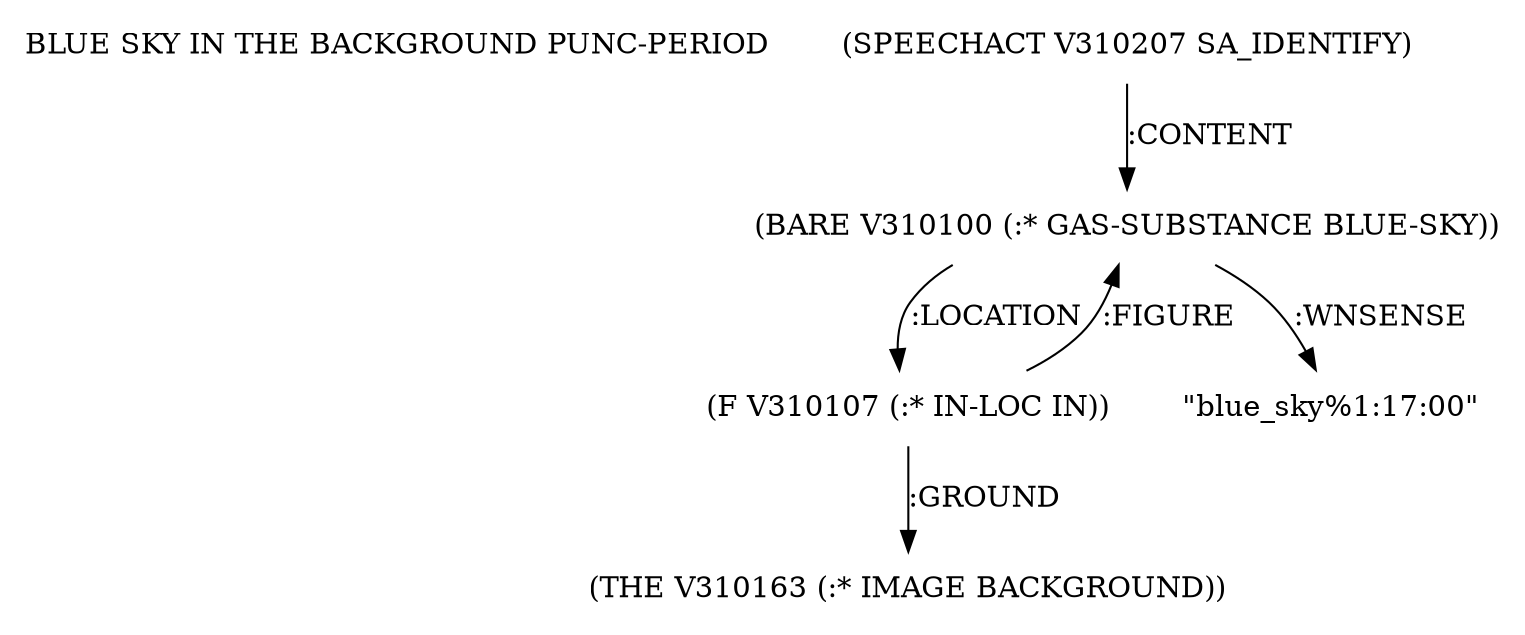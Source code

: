 digraph Terms {
  node [shape=none]
  "BLUE SKY IN THE BACKGROUND PUNC-PERIOD"
  "V310207" [label="(SPEECHACT V310207 SA_IDENTIFY)"]
  "V310207" -> "V310100" [label=":CONTENT"]
  "V310100" [label="(BARE V310100 (:* GAS-SUBSTANCE BLUE-SKY))"]
  "V310100" -> "V310107" [label=":LOCATION"]
  "V310100" -> "NT310534" [label=":WNSENSE"]
  "NT310534" [label="\"blue_sky%1:17:00\""]
  "V310107" [label="(F V310107 (:* IN-LOC IN))"]
  "V310107" -> "V310163" [label=":GROUND"]
  "V310107" -> "V310100" [label=":FIGURE"]
  "V310163" [label="(THE V310163 (:* IMAGE BACKGROUND))"]
}
